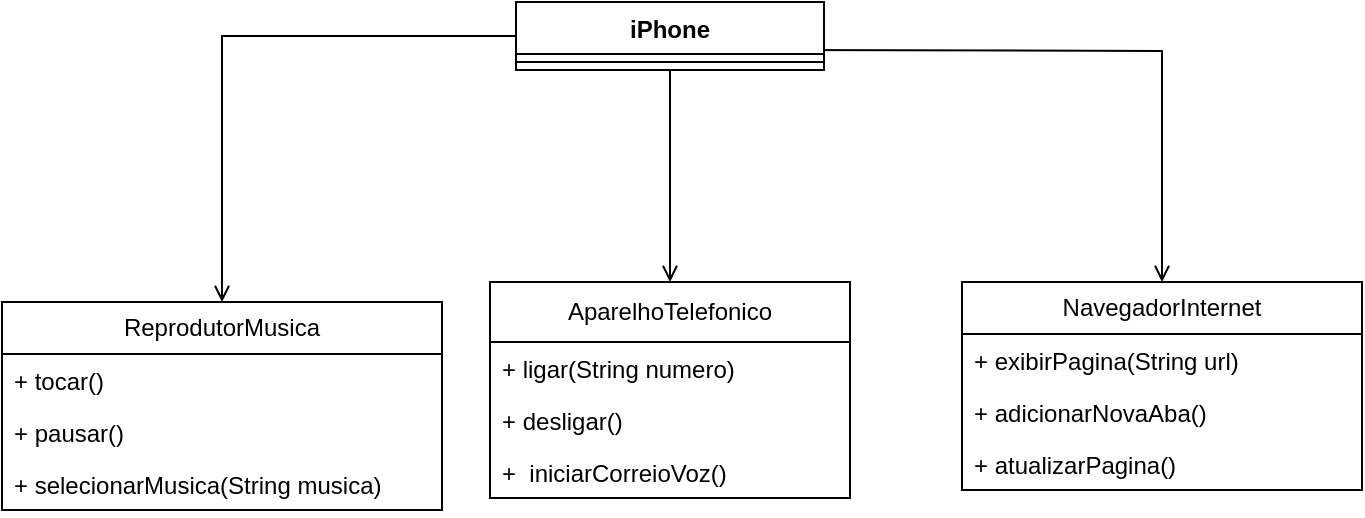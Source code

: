 <mxfile version="24.4.13" type="github">
  <diagram name="Página-1" id="WDvi51eEzAvGGnQg6_5e">
    <mxGraphModel dx="1434" dy="780" grid="1" gridSize="10" guides="1" tooltips="1" connect="1" arrows="1" fold="1" page="1" pageScale="1" pageWidth="827" pageHeight="1169" math="0" shadow="0">
      <root>
        <mxCell id="0" />
        <mxCell id="1" parent="0" />
        <mxCell id="MoXLnv8NtJEs8Sysl7ii-1" value="ReprodutorMusica" style="swimlane;fontStyle=0;childLayout=stackLayout;horizontal=1;startSize=26;fillColor=none;horizontalStack=0;resizeParent=1;resizeParentMax=0;resizeLast=0;collapsible=1;marginBottom=0;whiteSpace=wrap;html=1;" vertex="1" parent="1">
          <mxGeometry x="80" y="840" width="220" height="104" as="geometry" />
        </mxCell>
        <mxCell id="MoXLnv8NtJEs8Sysl7ii-2" value="+ tocar()" style="text;strokeColor=none;fillColor=none;align=left;verticalAlign=top;spacingLeft=4;spacingRight=4;overflow=hidden;rotatable=0;points=[[0,0.5],[1,0.5]];portConstraint=eastwest;whiteSpace=wrap;html=1;" vertex="1" parent="MoXLnv8NtJEs8Sysl7ii-1">
          <mxGeometry y="26" width="220" height="26" as="geometry" />
        </mxCell>
        <mxCell id="MoXLnv8NtJEs8Sysl7ii-3" value="+ pausar()" style="text;strokeColor=none;fillColor=none;align=left;verticalAlign=top;spacingLeft=4;spacingRight=4;overflow=hidden;rotatable=0;points=[[0,0.5],[1,0.5]];portConstraint=eastwest;whiteSpace=wrap;html=1;" vertex="1" parent="MoXLnv8NtJEs8Sysl7ii-1">
          <mxGeometry y="52" width="220" height="26" as="geometry" />
        </mxCell>
        <mxCell id="MoXLnv8NtJEs8Sysl7ii-4" value="+ selecionarMusica(String musica)&lt;div&gt;&lt;br&gt;&lt;/div&gt;" style="text;strokeColor=none;fillColor=none;align=left;verticalAlign=top;spacingLeft=4;spacingRight=4;overflow=hidden;rotatable=0;points=[[0,0.5],[1,0.5]];portConstraint=eastwest;whiteSpace=wrap;html=1;" vertex="1" parent="MoXLnv8NtJEs8Sysl7ii-1">
          <mxGeometry y="78" width="220" height="26" as="geometry" />
        </mxCell>
        <mxCell id="MoXLnv8NtJEs8Sysl7ii-5" value="&lt;div&gt;&lt;br&gt;&lt;/div&gt;AparelhoTelefonico&lt;div&gt;&lt;br&gt;&lt;/div&gt;" style="swimlane;fontStyle=0;childLayout=stackLayout;horizontal=1;startSize=30;fillColor=none;horizontalStack=0;resizeParent=1;resizeParentMax=0;resizeLast=0;collapsible=1;marginBottom=0;whiteSpace=wrap;html=1;" vertex="1" parent="1">
          <mxGeometry x="324" y="830" width="180" height="108" as="geometry" />
        </mxCell>
        <mxCell id="MoXLnv8NtJEs8Sysl7ii-6" value="+ ligar(String numero)" style="text;strokeColor=none;fillColor=none;align=left;verticalAlign=top;spacingLeft=4;spacingRight=4;overflow=hidden;rotatable=0;points=[[0,0.5],[1,0.5]];portConstraint=eastwest;whiteSpace=wrap;html=1;" vertex="1" parent="MoXLnv8NtJEs8Sysl7ii-5">
          <mxGeometry y="30" width="180" height="26" as="geometry" />
        </mxCell>
        <mxCell id="MoXLnv8NtJEs8Sysl7ii-7" value="+ desligar()" style="text;strokeColor=none;fillColor=none;align=left;verticalAlign=top;spacingLeft=4;spacingRight=4;overflow=hidden;rotatable=0;points=[[0,0.5],[1,0.5]];portConstraint=eastwest;whiteSpace=wrap;html=1;" vertex="1" parent="MoXLnv8NtJEs8Sysl7ii-5">
          <mxGeometry y="56" width="180" height="26" as="geometry" />
        </mxCell>
        <mxCell id="MoXLnv8NtJEs8Sysl7ii-8" value="+&amp;nbsp; iniciarCorreioVoz()&lt;div&gt;&lt;br/&gt;&lt;/div&gt;" style="text;strokeColor=none;fillColor=none;align=left;verticalAlign=top;spacingLeft=4;spacingRight=4;overflow=hidden;rotatable=0;points=[[0,0.5],[1,0.5]];portConstraint=eastwest;whiteSpace=wrap;html=1;" vertex="1" parent="MoXLnv8NtJEs8Sysl7ii-5">
          <mxGeometry y="82" width="180" height="26" as="geometry" />
        </mxCell>
        <mxCell id="MoXLnv8NtJEs8Sysl7ii-9" value="NavegadorInternet" style="swimlane;fontStyle=0;childLayout=stackLayout;horizontal=1;startSize=26;fillColor=none;horizontalStack=0;resizeParent=1;resizeParentMax=0;resizeLast=0;collapsible=1;marginBottom=0;whiteSpace=wrap;html=1;" vertex="1" parent="1">
          <mxGeometry x="560" y="830" width="200" height="104" as="geometry" />
        </mxCell>
        <mxCell id="MoXLnv8NtJEs8Sysl7ii-10" value="+ exibirPagina(String url)&lt;div&gt;&lt;br/&gt;&lt;/div&gt;" style="text;strokeColor=none;fillColor=none;align=left;verticalAlign=top;spacingLeft=4;spacingRight=4;overflow=hidden;rotatable=0;points=[[0,0.5],[1,0.5]];portConstraint=eastwest;whiteSpace=wrap;html=1;" vertex="1" parent="MoXLnv8NtJEs8Sysl7ii-9">
          <mxGeometry y="26" width="200" height="26" as="geometry" />
        </mxCell>
        <mxCell id="MoXLnv8NtJEs8Sysl7ii-11" value="+ adicionarNovaAba()&lt;div&gt;&lt;br/&gt;&lt;/div&gt;" style="text;strokeColor=none;fillColor=none;align=left;verticalAlign=top;spacingLeft=4;spacingRight=4;overflow=hidden;rotatable=0;points=[[0,0.5],[1,0.5]];portConstraint=eastwest;whiteSpace=wrap;html=1;" vertex="1" parent="MoXLnv8NtJEs8Sysl7ii-9">
          <mxGeometry y="52" width="200" height="26" as="geometry" />
        </mxCell>
        <mxCell id="MoXLnv8NtJEs8Sysl7ii-12" value="+ atualizarPagina()" style="text;strokeColor=none;fillColor=none;align=left;verticalAlign=top;spacingLeft=4;spacingRight=4;overflow=hidden;rotatable=0;points=[[0,0.5],[1,0.5]];portConstraint=eastwest;whiteSpace=wrap;html=1;" vertex="1" parent="MoXLnv8NtJEs8Sysl7ii-9">
          <mxGeometry y="78" width="200" height="26" as="geometry" />
        </mxCell>
        <mxCell id="MoXLnv8NtJEs8Sysl7ii-17" style="edgeStyle=orthogonalEdgeStyle;rounded=0;orthogonalLoop=1;jettySize=auto;html=1;exitX=0.5;exitY=1;exitDx=0;exitDy=0;entryX=0.5;entryY=0;entryDx=0;entryDy=0;endArrow=open;endFill=0;" edge="1" parent="1" target="MoXLnv8NtJEs8Sysl7ii-9">
          <mxGeometry relative="1" as="geometry">
            <mxPoint x="470" y="714" as="sourcePoint" />
            <mxPoint x="716" y="820" as="targetPoint" />
          </mxGeometry>
        </mxCell>
        <mxCell id="MoXLnv8NtJEs8Sysl7ii-18" style="edgeStyle=orthogonalEdgeStyle;rounded=0;orthogonalLoop=1;jettySize=auto;html=1;entryX=0.5;entryY=0;entryDx=0;entryDy=0;endArrow=open;endFill=0;" edge="1" parent="1" source="MoXLnv8NtJEs8Sysl7ii-13" target="MoXLnv8NtJEs8Sysl7ii-5">
          <mxGeometry relative="1" as="geometry" />
        </mxCell>
        <mxCell id="MoXLnv8NtJEs8Sysl7ii-19" style="edgeStyle=orthogonalEdgeStyle;rounded=0;orthogonalLoop=1;jettySize=auto;html=1;exitX=0;exitY=0.5;exitDx=0;exitDy=0;entryX=0.5;entryY=0;entryDx=0;entryDy=0;endArrow=open;endFill=0;" edge="1" parent="1" source="MoXLnv8NtJEs8Sysl7ii-13" target="MoXLnv8NtJEs8Sysl7ii-1">
          <mxGeometry relative="1" as="geometry" />
        </mxCell>
        <mxCell id="MoXLnv8NtJEs8Sysl7ii-13" value="iPhone" style="swimlane;fontStyle=1;align=center;verticalAlign=top;childLayout=stackLayout;horizontal=1;startSize=26;horizontalStack=0;resizeParent=1;resizeParentMax=0;resizeLast=0;collapsible=1;marginBottom=0;whiteSpace=wrap;html=1;" vertex="1" parent="1">
          <mxGeometry x="337" y="690" width="154" height="34" as="geometry" />
        </mxCell>
        <mxCell id="MoXLnv8NtJEs8Sysl7ii-15" value="" style="line;strokeWidth=1;fillColor=none;align=left;verticalAlign=middle;spacingTop=-1;spacingLeft=3;spacingRight=3;rotatable=0;labelPosition=right;points=[];portConstraint=eastwest;strokeColor=inherit;" vertex="1" parent="MoXLnv8NtJEs8Sysl7ii-13">
          <mxGeometry y="26" width="154" height="8" as="geometry" />
        </mxCell>
      </root>
    </mxGraphModel>
  </diagram>
</mxfile>
